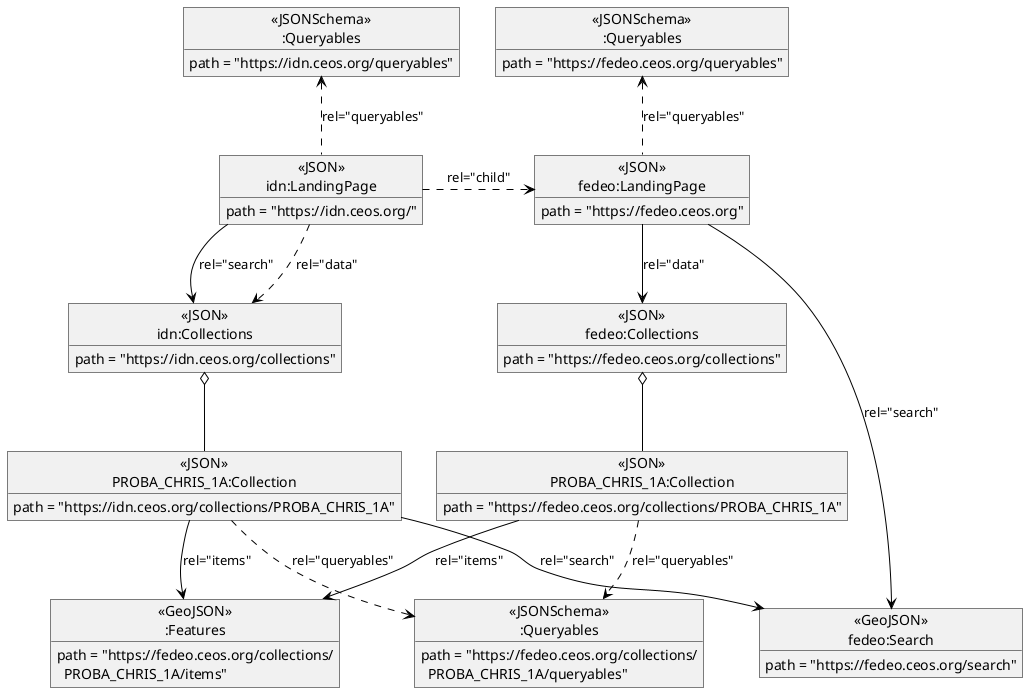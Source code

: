 @startuml

' Figure 20

skinparam componentStyle uml2
skinparam ArrowColor Black
skinparam ClassBorderColor Black
skinparam ComponentBorderColor Black
skinparam ObjectBorderColor Black

hide circle
' hide <<Resource>> circle
show <<GeoJSON>> circle




object "<<JSON>>\nidn:LandingPage" as federating_ldp {
   path = "https://idn.ceos.org/"
}



object "<<JSON>>\nidn:Collections" as federating_collections {
   path = "https://idn.ceos.org/collections"
}

federating_ldp ..> federating_collections : "rel="data""

object "<<JSON>>\nfedeo:LandingPage" as federated_ldp {
   path = "https://fedeo.ceos.org"
}

object "<<JSON>>\nfedeo:Collections" as federated_collections {
  path = "https://fedeo.ceos.org/collections"
}

object "<<GeoJSON>>\nfedeo:Search" as federated_search {
   path = "https://fedeo.ceos.org/search"
}

federated_ldp --> federated_collections : "rel="data""
federated_ldp --> federated_search : "rel="search""

federating_ldp --> federating_collections : "rel="search""

federating_ldp .right.> federated_ldp : "rel="child""


object "<<JSON>>\nPROBA_CHRIS_1A:Collection" as PROBA_CHRIS_1A {
      path = "https://fedeo.ceos.org/collections/PROBA_CHRIS_1A"
}

object "<<JSON>>\nPROBA_CHRIS_1A:Collection" as PROBA_CHRIS_1A_federating {
      path = "https://idn.ceos.org/collections/PROBA_CHRIS_1A"
}


object "<<GeoJSON>>\n:Features" as federated_items {
  path = "https://fedeo.ceos.org/collections/\n  PROBA_CHRIS_1A/items"
}

object "<<JSONSchema>>\n:Queryables" as queryables {
  path = "https://fedeo.ceos.org/collections/\n  PROBA_CHRIS_1A/queryables"
}

object "<<JSONSchema>>\n:Queryables" as federated_queryables {
  path = "https://fedeo.ceos.org/queryables"
}

object "<<JSONSchema>>\n:Queryables" as federating_queryables {
  path = "https://idn.ceos.org/queryables"
}

federating_ldp .up.> federating_queryables : "rel="queryables""
federated_ldp .up.> federated_queryables : "rel="queryables""

federated_collections o-down- PROBA_CHRIS_1A

federating_collections o-down- PROBA_CHRIS_1A_federating


PROBA_CHRIS_1A --> federated_items : "rel="items""

PROBA_CHRIS_1A ..> queryables : "rel="queryables""

PROBA_CHRIS_1A_federating ..> queryables : "rel="queryables""

PROBA_CHRIS_1A_federating --> federated_items : "rel="items""

PROBA_CHRIS_1A_federating --> federated_search : "rel="search""





@enduml